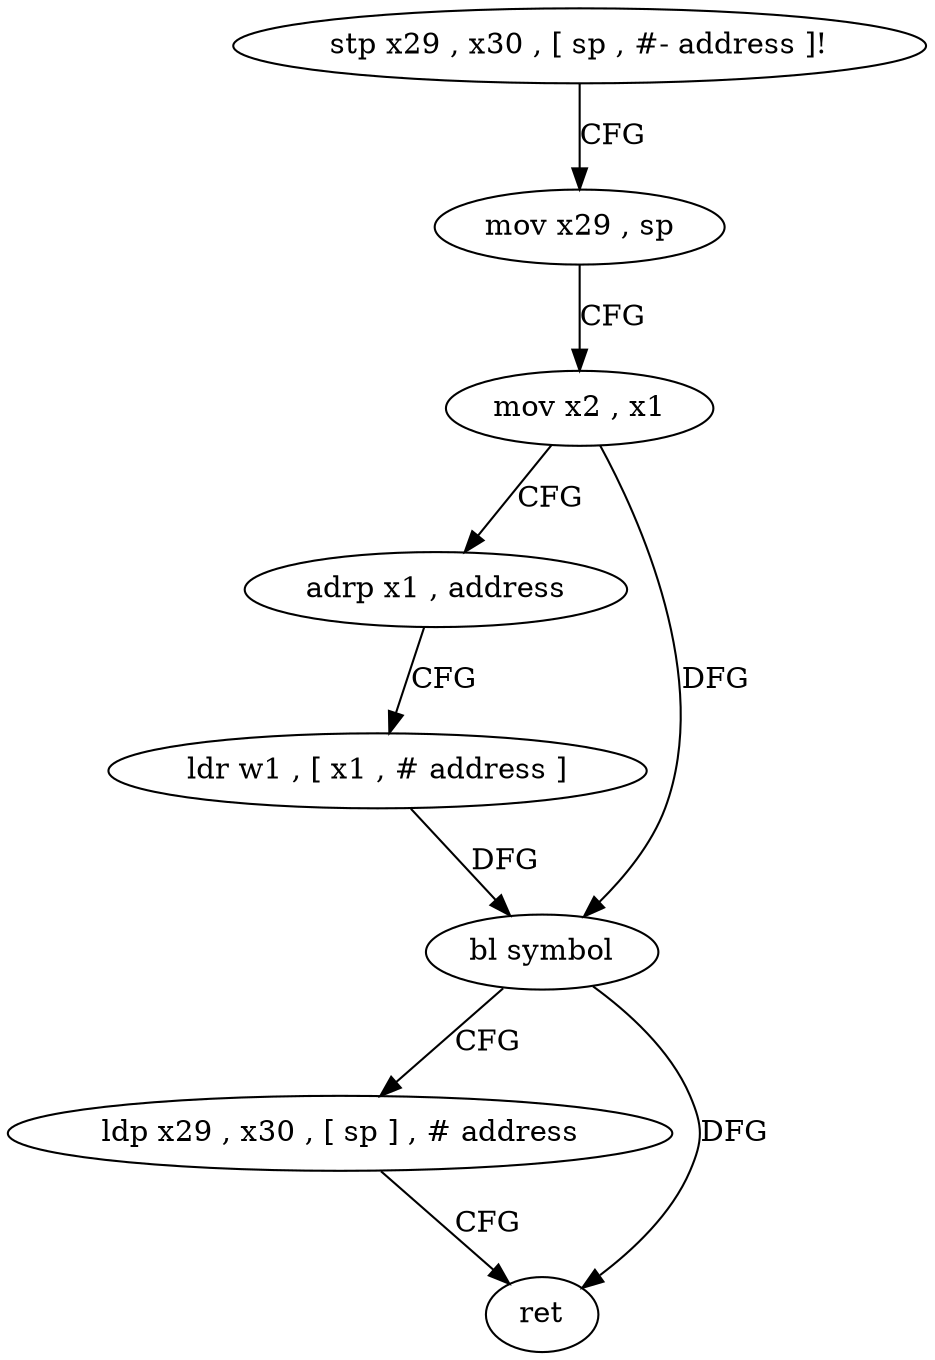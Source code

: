 digraph "func" {
"4233908" [label = "stp x29 , x30 , [ sp , #- address ]!" ]
"4233912" [label = "mov x29 , sp" ]
"4233916" [label = "mov x2 , x1" ]
"4233920" [label = "adrp x1 , address" ]
"4233924" [label = "ldr w1 , [ x1 , # address ]" ]
"4233928" [label = "bl symbol" ]
"4233932" [label = "ldp x29 , x30 , [ sp ] , # address" ]
"4233936" [label = "ret" ]
"4233908" -> "4233912" [ label = "CFG" ]
"4233912" -> "4233916" [ label = "CFG" ]
"4233916" -> "4233920" [ label = "CFG" ]
"4233916" -> "4233928" [ label = "DFG" ]
"4233920" -> "4233924" [ label = "CFG" ]
"4233924" -> "4233928" [ label = "DFG" ]
"4233928" -> "4233932" [ label = "CFG" ]
"4233928" -> "4233936" [ label = "DFG" ]
"4233932" -> "4233936" [ label = "CFG" ]
}
